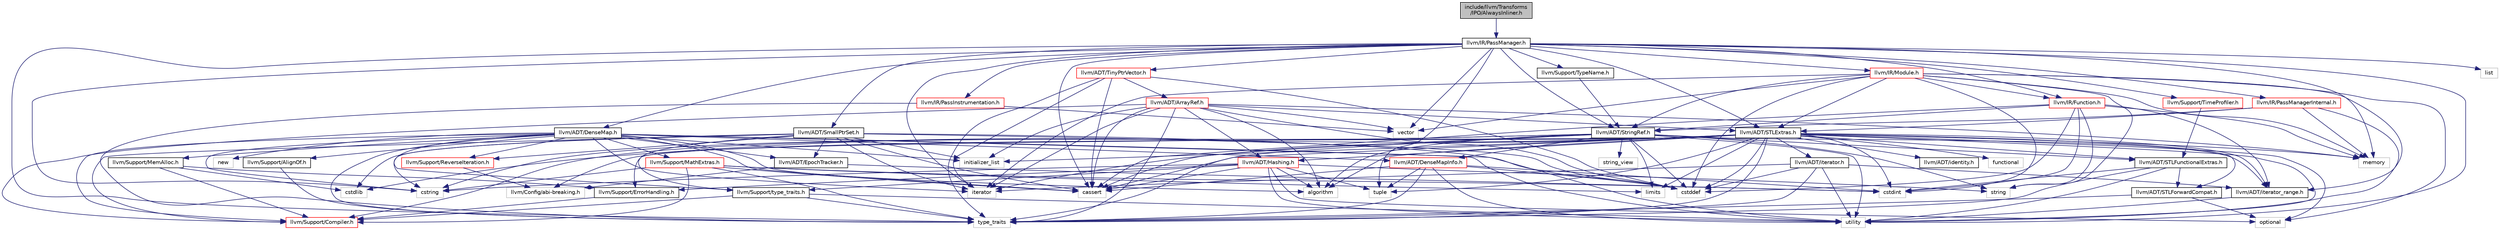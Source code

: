 digraph "include/llvm/Transforms/IPO/AlwaysInliner.h"
{
 // LATEX_PDF_SIZE
  bgcolor="transparent";
  edge [fontname="Helvetica",fontsize="10",labelfontname="Helvetica",labelfontsize="10"];
  node [fontname="Helvetica",fontsize="10",shape=record];
  Node1 [label="include/llvm/Transforms\l/IPO/AlwaysInliner.h",height=0.2,width=0.4,color="black", fillcolor="grey75", style="filled", fontcolor="black",tooltip=" "];
  Node1 -> Node2 [color="midnightblue",fontsize="10",style="solid",fontname="Helvetica"];
  Node2 [label="llvm/IR/PassManager.h",height=0.2,width=0.4,color="black",URL="$PassManager_8h.html",tooltip=" "];
  Node2 -> Node3 [color="midnightblue",fontsize="10",style="solid",fontname="Helvetica"];
  Node3 [label="llvm/ADT/DenseMap.h",height=0.2,width=0.4,color="black",URL="$DenseMap_8h.html",tooltip=" "];
  Node3 -> Node4 [color="midnightblue",fontsize="10",style="solid",fontname="Helvetica"];
  Node4 [label="llvm/ADT/DenseMapInfo.h",height=0.2,width=0.4,color="red",URL="$DenseMapInfo_8h.html",tooltip=" "];
  Node4 -> Node5 [color="midnightblue",fontsize="10",style="solid",fontname="Helvetica"];
  Node5 [label="cassert",height=0.2,width=0.4,color="grey75",tooltip=" "];
  Node4 -> Node6 [color="midnightblue",fontsize="10",style="solid",fontname="Helvetica"];
  Node6 [label="cstddef",height=0.2,width=0.4,color="grey75",tooltip=" "];
  Node4 -> Node7 [color="midnightblue",fontsize="10",style="solid",fontname="Helvetica"];
  Node7 [label="cstdint",height=0.2,width=0.4,color="grey75",tooltip=" "];
  Node4 -> Node8 [color="midnightblue",fontsize="10",style="solid",fontname="Helvetica"];
  Node8 [label="tuple",height=0.2,width=0.4,color="grey75",tooltip=" "];
  Node4 -> Node9 [color="midnightblue",fontsize="10",style="solid",fontname="Helvetica"];
  Node9 [label="type_traits",height=0.2,width=0.4,color="grey75",tooltip=" "];
  Node4 -> Node10 [color="midnightblue",fontsize="10",style="solid",fontname="Helvetica"];
  Node10 [label="utility",height=0.2,width=0.4,color="grey75",tooltip=" "];
  Node3 -> Node12 [color="midnightblue",fontsize="10",style="solid",fontname="Helvetica"];
  Node12 [label="llvm/ADT/EpochTracker.h",height=0.2,width=0.4,color="black",URL="$EpochTracker_8h.html",tooltip=" "];
  Node12 -> Node13 [color="midnightblue",fontsize="10",style="solid",fontname="Helvetica"];
  Node13 [label="llvm/Config/abi-breaking.h",height=0.2,width=0.4,color="grey75",tooltip=" "];
  Node12 -> Node7 [color="midnightblue",fontsize="10",style="solid",fontname="Helvetica"];
  Node3 -> Node14 [color="midnightblue",fontsize="10",style="solid",fontname="Helvetica"];
  Node14 [label="llvm/Support/AlignOf.h",height=0.2,width=0.4,color="black",URL="$AlignOf_8h.html",tooltip=" "];
  Node14 -> Node9 [color="midnightblue",fontsize="10",style="solid",fontname="Helvetica"];
  Node3 -> Node15 [color="midnightblue",fontsize="10",style="solid",fontname="Helvetica"];
  Node15 [label="llvm/Support/Compiler.h",height=0.2,width=0.4,color="red",URL="$Compiler_8h.html",tooltip=" "];
  Node3 -> Node18 [color="midnightblue",fontsize="10",style="solid",fontname="Helvetica"];
  Node18 [label="llvm/Support/MathExtras.h",height=0.2,width=0.4,color="red",URL="$MathExtras_8h.html",tooltip=" "];
  Node18 -> Node15 [color="midnightblue",fontsize="10",style="solid",fontname="Helvetica"];
  Node18 -> Node5 [color="midnightblue",fontsize="10",style="solid",fontname="Helvetica"];
  Node18 -> Node7 [color="midnightblue",fontsize="10",style="solid",fontname="Helvetica"];
  Node18 -> Node21 [color="midnightblue",fontsize="10",style="solid",fontname="Helvetica"];
  Node21 [label="cstring",height=0.2,width=0.4,color="grey75",tooltip=" "];
  Node18 -> Node20 [color="midnightblue",fontsize="10",style="solid",fontname="Helvetica"];
  Node20 [label="limits",height=0.2,width=0.4,color="grey75",tooltip=" "];
  Node18 -> Node9 [color="midnightblue",fontsize="10",style="solid",fontname="Helvetica"];
  Node3 -> Node23 [color="midnightblue",fontsize="10",style="solid",fontname="Helvetica"];
  Node23 [label="llvm/Support/MemAlloc.h",height=0.2,width=0.4,color="black",URL="$MemAlloc_8h.html",tooltip=" "];
  Node23 -> Node15 [color="midnightblue",fontsize="10",style="solid",fontname="Helvetica"];
  Node23 -> Node24 [color="midnightblue",fontsize="10",style="solid",fontname="Helvetica"];
  Node24 [label="llvm/Support/ErrorHandling.h",height=0.2,width=0.4,color="black",URL="$Support_2ErrorHandling_8h.html",tooltip=" "];
  Node24 -> Node15 [color="midnightblue",fontsize="10",style="solid",fontname="Helvetica"];
  Node23 -> Node25 [color="midnightblue",fontsize="10",style="solid",fontname="Helvetica"];
  Node25 [label="cstdlib",height=0.2,width=0.4,color="grey75",tooltip=" "];
  Node3 -> Node26 [color="midnightblue",fontsize="10",style="solid",fontname="Helvetica"];
  Node26 [label="llvm/Support/ReverseIteration.h",height=0.2,width=0.4,color="red",URL="$ReverseIteration_8h.html",tooltip=" "];
  Node26 -> Node13 [color="midnightblue",fontsize="10",style="solid",fontname="Helvetica"];
  Node3 -> Node33 [color="midnightblue",fontsize="10",style="solid",fontname="Helvetica"];
  Node33 [label="llvm/Support/type_traits.h",height=0.2,width=0.4,color="black",URL="$type__traits_8h.html",tooltip=" "];
  Node33 -> Node15 [color="midnightblue",fontsize="10",style="solid",fontname="Helvetica"];
  Node33 -> Node9 [color="midnightblue",fontsize="10",style="solid",fontname="Helvetica"];
  Node33 -> Node10 [color="midnightblue",fontsize="10",style="solid",fontname="Helvetica"];
  Node3 -> Node34 [color="midnightblue",fontsize="10",style="solid",fontname="Helvetica"];
  Node34 [label="algorithm",height=0.2,width=0.4,color="grey75",tooltip=" "];
  Node3 -> Node5 [color="midnightblue",fontsize="10",style="solid",fontname="Helvetica"];
  Node3 -> Node6 [color="midnightblue",fontsize="10",style="solid",fontname="Helvetica"];
  Node3 -> Node21 [color="midnightblue",fontsize="10",style="solid",fontname="Helvetica"];
  Node3 -> Node35 [color="midnightblue",fontsize="10",style="solid",fontname="Helvetica"];
  Node35 [label="initializer_list",height=0.2,width=0.4,color="grey75",tooltip=" "];
  Node3 -> Node36 [color="midnightblue",fontsize="10",style="solid",fontname="Helvetica"];
  Node36 [label="iterator",height=0.2,width=0.4,color="grey75",tooltip=" "];
  Node3 -> Node37 [color="midnightblue",fontsize="10",style="solid",fontname="Helvetica"];
  Node37 [label="new",height=0.2,width=0.4,color="grey75",tooltip=" "];
  Node3 -> Node9 [color="midnightblue",fontsize="10",style="solid",fontname="Helvetica"];
  Node3 -> Node10 [color="midnightblue",fontsize="10",style="solid",fontname="Helvetica"];
  Node2 -> Node38 [color="midnightblue",fontsize="10",style="solid",fontname="Helvetica"];
  Node38 [label="llvm/ADT/STLExtras.h",height=0.2,width=0.4,color="black",URL="$STLExtras_8h.html",tooltip=" "];
  Node38 -> Node39 [color="midnightblue",fontsize="10",style="solid",fontname="Helvetica"];
  Node39 [label="llvm/ADT/Hashing.h",height=0.2,width=0.4,color="red",URL="$Hashing_8h.html",tooltip=" "];
  Node39 -> Node24 [color="midnightblue",fontsize="10",style="solid",fontname="Helvetica"];
  Node39 -> Node33 [color="midnightblue",fontsize="10",style="solid",fontname="Helvetica"];
  Node39 -> Node34 [color="midnightblue",fontsize="10",style="solid",fontname="Helvetica"];
  Node39 -> Node5 [color="midnightblue",fontsize="10",style="solid",fontname="Helvetica"];
  Node39 -> Node21 [color="midnightblue",fontsize="10",style="solid",fontname="Helvetica"];
  Node39 -> Node42 [color="midnightblue",fontsize="10",style="solid",fontname="Helvetica"];
  Node42 [label="optional",height=0.2,width=0.4,color="grey75",tooltip=" "];
  Node39 -> Node43 [color="midnightblue",fontsize="10",style="solid",fontname="Helvetica"];
  Node43 [label="string",height=0.2,width=0.4,color="grey75",tooltip=" "];
  Node39 -> Node8 [color="midnightblue",fontsize="10",style="solid",fontname="Helvetica"];
  Node39 -> Node10 [color="midnightblue",fontsize="10",style="solid",fontname="Helvetica"];
  Node38 -> Node44 [color="midnightblue",fontsize="10",style="solid",fontname="Helvetica"];
  Node44 [label="llvm/ADT/STLForwardCompat.h",height=0.2,width=0.4,color="black",URL="$STLForwardCompat_8h.html",tooltip=" "];
  Node44 -> Node42 [color="midnightblue",fontsize="10",style="solid",fontname="Helvetica"];
  Node44 -> Node9 [color="midnightblue",fontsize="10",style="solid",fontname="Helvetica"];
  Node38 -> Node45 [color="midnightblue",fontsize="10",style="solid",fontname="Helvetica"];
  Node45 [label="llvm/ADT/STLFunctionalExtras.h",height=0.2,width=0.4,color="black",URL="$STLFunctionalExtras_8h.html",tooltip=" "];
  Node45 -> Node44 [color="midnightblue",fontsize="10",style="solid",fontname="Helvetica"];
  Node45 -> Node7 [color="midnightblue",fontsize="10",style="solid",fontname="Helvetica"];
  Node45 -> Node9 [color="midnightblue",fontsize="10",style="solid",fontname="Helvetica"];
  Node45 -> Node10 [color="midnightblue",fontsize="10",style="solid",fontname="Helvetica"];
  Node38 -> Node46 [color="midnightblue",fontsize="10",style="solid",fontname="Helvetica"];
  Node46 [label="llvm/ADT/identity.h",height=0.2,width=0.4,color="black",URL="$identity_8h.html",tooltip=" "];
  Node38 -> Node47 [color="midnightblue",fontsize="10",style="solid",fontname="Helvetica"];
  Node47 [label="llvm/ADT/iterator.h",height=0.2,width=0.4,color="black",URL="$iterator_8h.html",tooltip=" "];
  Node47 -> Node48 [color="midnightblue",fontsize="10",style="solid",fontname="Helvetica"];
  Node48 [label="llvm/ADT/iterator_range.h",height=0.2,width=0.4,color="black",URL="$iterator__range_8h.html",tooltip=" "];
  Node48 -> Node10 [color="midnightblue",fontsize="10",style="solid",fontname="Helvetica"];
  Node47 -> Node6 [color="midnightblue",fontsize="10",style="solid",fontname="Helvetica"];
  Node47 -> Node36 [color="midnightblue",fontsize="10",style="solid",fontname="Helvetica"];
  Node47 -> Node9 [color="midnightblue",fontsize="10",style="solid",fontname="Helvetica"];
  Node47 -> Node10 [color="midnightblue",fontsize="10",style="solid",fontname="Helvetica"];
  Node38 -> Node48 [color="midnightblue",fontsize="10",style="solid",fontname="Helvetica"];
  Node38 -> Node13 [color="midnightblue",fontsize="10",style="solid",fontname="Helvetica"];
  Node38 -> Node24 [color="midnightblue",fontsize="10",style="solid",fontname="Helvetica"];
  Node38 -> Node34 [color="midnightblue",fontsize="10",style="solid",fontname="Helvetica"];
  Node38 -> Node5 [color="midnightblue",fontsize="10",style="solid",fontname="Helvetica"];
  Node38 -> Node6 [color="midnightblue",fontsize="10",style="solid",fontname="Helvetica"];
  Node38 -> Node7 [color="midnightblue",fontsize="10",style="solid",fontname="Helvetica"];
  Node38 -> Node25 [color="midnightblue",fontsize="10",style="solid",fontname="Helvetica"];
  Node38 -> Node49 [color="midnightblue",fontsize="10",style="solid",fontname="Helvetica"];
  Node49 [label="functional",height=0.2,width=0.4,color="grey75",tooltip=" "];
  Node38 -> Node35 [color="midnightblue",fontsize="10",style="solid",fontname="Helvetica"];
  Node38 -> Node36 [color="midnightblue",fontsize="10",style="solid",fontname="Helvetica"];
  Node38 -> Node20 [color="midnightblue",fontsize="10",style="solid",fontname="Helvetica"];
  Node38 -> Node50 [color="midnightblue",fontsize="10",style="solid",fontname="Helvetica"];
  Node50 [label="memory",height=0.2,width=0.4,color="grey75",tooltip=" "];
  Node38 -> Node42 [color="midnightblue",fontsize="10",style="solid",fontname="Helvetica"];
  Node38 -> Node8 [color="midnightblue",fontsize="10",style="solid",fontname="Helvetica"];
  Node38 -> Node9 [color="midnightblue",fontsize="10",style="solid",fontname="Helvetica"];
  Node38 -> Node10 [color="midnightblue",fontsize="10",style="solid",fontname="Helvetica"];
  Node2 -> Node51 [color="midnightblue",fontsize="10",style="solid",fontname="Helvetica"];
  Node51 [label="llvm/ADT/SmallPtrSet.h",height=0.2,width=0.4,color="black",URL="$SmallPtrSet_8h.html",tooltip=" "];
  Node51 -> Node12 [color="midnightblue",fontsize="10",style="solid",fontname="Helvetica"];
  Node51 -> Node15 [color="midnightblue",fontsize="10",style="solid",fontname="Helvetica"];
  Node51 -> Node26 [color="midnightblue",fontsize="10",style="solid",fontname="Helvetica"];
  Node51 -> Node33 [color="midnightblue",fontsize="10",style="solid",fontname="Helvetica"];
  Node51 -> Node5 [color="midnightblue",fontsize="10",style="solid",fontname="Helvetica"];
  Node51 -> Node6 [color="midnightblue",fontsize="10",style="solid",fontname="Helvetica"];
  Node51 -> Node25 [color="midnightblue",fontsize="10",style="solid",fontname="Helvetica"];
  Node51 -> Node21 [color="midnightblue",fontsize="10",style="solid",fontname="Helvetica"];
  Node51 -> Node35 [color="midnightblue",fontsize="10",style="solid",fontname="Helvetica"];
  Node51 -> Node36 [color="midnightblue",fontsize="10",style="solid",fontname="Helvetica"];
  Node51 -> Node10 [color="midnightblue",fontsize="10",style="solid",fontname="Helvetica"];
  Node2 -> Node52 [color="midnightblue",fontsize="10",style="solid",fontname="Helvetica"];
  Node52 [label="llvm/ADT/StringRef.h",height=0.2,width=0.4,color="black",URL="$StringRef_8h.html",tooltip=" "];
  Node52 -> Node4 [color="midnightblue",fontsize="10",style="solid",fontname="Helvetica"];
  Node52 -> Node45 [color="midnightblue",fontsize="10",style="solid",fontname="Helvetica"];
  Node52 -> Node48 [color="midnightblue",fontsize="10",style="solid",fontname="Helvetica"];
  Node52 -> Node15 [color="midnightblue",fontsize="10",style="solid",fontname="Helvetica"];
  Node52 -> Node34 [color="midnightblue",fontsize="10",style="solid",fontname="Helvetica"];
  Node52 -> Node5 [color="midnightblue",fontsize="10",style="solid",fontname="Helvetica"];
  Node52 -> Node6 [color="midnightblue",fontsize="10",style="solid",fontname="Helvetica"];
  Node52 -> Node21 [color="midnightblue",fontsize="10",style="solid",fontname="Helvetica"];
  Node52 -> Node20 [color="midnightblue",fontsize="10",style="solid",fontname="Helvetica"];
  Node52 -> Node43 [color="midnightblue",fontsize="10",style="solid",fontname="Helvetica"];
  Node52 -> Node53 [color="midnightblue",fontsize="10",style="solid",fontname="Helvetica"];
  Node53 [label="string_view",height=0.2,width=0.4,color="grey75",tooltip=" "];
  Node52 -> Node9 [color="midnightblue",fontsize="10",style="solid",fontname="Helvetica"];
  Node52 -> Node10 [color="midnightblue",fontsize="10",style="solid",fontname="Helvetica"];
  Node2 -> Node54 [color="midnightblue",fontsize="10",style="solid",fontname="Helvetica"];
  Node54 [label="llvm/ADT/TinyPtrVector.h",height=0.2,width=0.4,color="red",URL="$TinyPtrVector_8h.html",tooltip=" "];
  Node54 -> Node55 [color="midnightblue",fontsize="10",style="solid",fontname="Helvetica"];
  Node55 [label="llvm/ADT/ArrayRef.h",height=0.2,width=0.4,color="red",URL="$ArrayRef_8h.html",tooltip=" "];
  Node55 -> Node39 [color="midnightblue",fontsize="10",style="solid",fontname="Helvetica"];
  Node55 -> Node38 [color="midnightblue",fontsize="10",style="solid",fontname="Helvetica"];
  Node55 -> Node15 [color="midnightblue",fontsize="10",style="solid",fontname="Helvetica"];
  Node55 -> Node34 [color="midnightblue",fontsize="10",style="solid",fontname="Helvetica"];
  Node55 -> Node5 [color="midnightblue",fontsize="10",style="solid",fontname="Helvetica"];
  Node55 -> Node6 [color="midnightblue",fontsize="10",style="solid",fontname="Helvetica"];
  Node55 -> Node35 [color="midnightblue",fontsize="10",style="solid",fontname="Helvetica"];
  Node55 -> Node36 [color="midnightblue",fontsize="10",style="solid",fontname="Helvetica"];
  Node55 -> Node50 [color="midnightblue",fontsize="10",style="solid",fontname="Helvetica"];
  Node55 -> Node9 [color="midnightblue",fontsize="10",style="solid",fontname="Helvetica"];
  Node55 -> Node58 [color="midnightblue",fontsize="10",style="solid",fontname="Helvetica"];
  Node58 [label="vector",height=0.2,width=0.4,color="grey75",tooltip=" "];
  Node54 -> Node5 [color="midnightblue",fontsize="10",style="solid",fontname="Helvetica"];
  Node54 -> Node6 [color="midnightblue",fontsize="10",style="solid",fontname="Helvetica"];
  Node54 -> Node36 [color="midnightblue",fontsize="10",style="solid",fontname="Helvetica"];
  Node54 -> Node9 [color="midnightblue",fontsize="10",style="solid",fontname="Helvetica"];
  Node2 -> Node62 [color="midnightblue",fontsize="10",style="solid",fontname="Helvetica"];
  Node62 [label="llvm/IR/Function.h",height=0.2,width=0.4,color="red",URL="$Function_8h.html",tooltip=" "];
  Node62 -> Node52 [color="midnightblue",fontsize="10",style="solid",fontname="Helvetica"];
  Node62 -> Node48 [color="midnightblue",fontsize="10",style="solid",fontname="Helvetica"];
  Node62 -> Node5 [color="midnightblue",fontsize="10",style="solid",fontname="Helvetica"];
  Node62 -> Node6 [color="midnightblue",fontsize="10",style="solid",fontname="Helvetica"];
  Node62 -> Node7 [color="midnightblue",fontsize="10",style="solid",fontname="Helvetica"];
  Node62 -> Node50 [color="midnightblue",fontsize="10",style="solid",fontname="Helvetica"];
  Node62 -> Node43 [color="midnightblue",fontsize="10",style="solid",fontname="Helvetica"];
  Node2 -> Node113 [color="midnightblue",fontsize="10",style="solid",fontname="Helvetica"];
  Node113 [label="llvm/IR/Module.h",height=0.2,width=0.4,color="red",URL="$Module_8h.html",tooltip=" "];
  Node113 -> Node38 [color="midnightblue",fontsize="10",style="solid",fontname="Helvetica"];
  Node113 -> Node52 [color="midnightblue",fontsize="10",style="solid",fontname="Helvetica"];
  Node113 -> Node48 [color="midnightblue",fontsize="10",style="solid",fontname="Helvetica"];
  Node113 -> Node62 [color="midnightblue",fontsize="10",style="solid",fontname="Helvetica"];
  Node113 -> Node6 [color="midnightblue",fontsize="10",style="solid",fontname="Helvetica"];
  Node113 -> Node7 [color="midnightblue",fontsize="10",style="solid",fontname="Helvetica"];
  Node113 -> Node36 [color="midnightblue",fontsize="10",style="solid",fontname="Helvetica"];
  Node113 -> Node50 [color="midnightblue",fontsize="10",style="solid",fontname="Helvetica"];
  Node113 -> Node42 [color="midnightblue",fontsize="10",style="solid",fontname="Helvetica"];
  Node113 -> Node43 [color="midnightblue",fontsize="10",style="solid",fontname="Helvetica"];
  Node113 -> Node58 [color="midnightblue",fontsize="10",style="solid",fontname="Helvetica"];
  Node2 -> Node125 [color="midnightblue",fontsize="10",style="solid",fontname="Helvetica"];
  Node125 [label="llvm/IR/PassInstrumentation.h",height=0.2,width=0.4,color="red",URL="$PassInstrumentation_8h.html",tooltip=" "];
  Node125 -> Node9 [color="midnightblue",fontsize="10",style="solid",fontname="Helvetica"];
  Node125 -> Node58 [color="midnightblue",fontsize="10",style="solid",fontname="Helvetica"];
  Node2 -> Node128 [color="midnightblue",fontsize="10",style="solid",fontname="Helvetica"];
  Node128 [label="llvm/IR/PassManagerInternal.h",height=0.2,width=0.4,color="red",URL="$PassManagerInternal_8h.html",tooltip=" "];
  Node128 -> Node38 [color="midnightblue",fontsize="10",style="solid",fontname="Helvetica"];
  Node128 -> Node52 [color="midnightblue",fontsize="10",style="solid",fontname="Helvetica"];
  Node128 -> Node50 [color="midnightblue",fontsize="10",style="solid",fontname="Helvetica"];
  Node128 -> Node10 [color="midnightblue",fontsize="10",style="solid",fontname="Helvetica"];
  Node2 -> Node129 [color="midnightblue",fontsize="10",style="solid",fontname="Helvetica"];
  Node129 [label="llvm/Support/TimeProfiler.h",height=0.2,width=0.4,color="red",URL="$TimeProfiler_8h.html",tooltip=" "];
  Node129 -> Node45 [color="midnightblue",fontsize="10",style="solid",fontname="Helvetica"];
  Node2 -> Node138 [color="midnightblue",fontsize="10",style="solid",fontname="Helvetica"];
  Node138 [label="llvm/Support/TypeName.h",height=0.2,width=0.4,color="black",URL="$TypeName_8h.html",tooltip=" "];
  Node138 -> Node52 [color="midnightblue",fontsize="10",style="solid",fontname="Helvetica"];
  Node2 -> Node5 [color="midnightblue",fontsize="10",style="solid",fontname="Helvetica"];
  Node2 -> Node21 [color="midnightblue",fontsize="10",style="solid",fontname="Helvetica"];
  Node2 -> Node36 [color="midnightblue",fontsize="10",style="solid",fontname="Helvetica"];
  Node2 -> Node139 [color="midnightblue",fontsize="10",style="solid",fontname="Helvetica"];
  Node139 [label="list",height=0.2,width=0.4,color="grey75",tooltip=" "];
  Node2 -> Node50 [color="midnightblue",fontsize="10",style="solid",fontname="Helvetica"];
  Node2 -> Node8 [color="midnightblue",fontsize="10",style="solid",fontname="Helvetica"];
  Node2 -> Node9 [color="midnightblue",fontsize="10",style="solid",fontname="Helvetica"];
  Node2 -> Node10 [color="midnightblue",fontsize="10",style="solid",fontname="Helvetica"];
  Node2 -> Node58 [color="midnightblue",fontsize="10",style="solid",fontname="Helvetica"];
}

